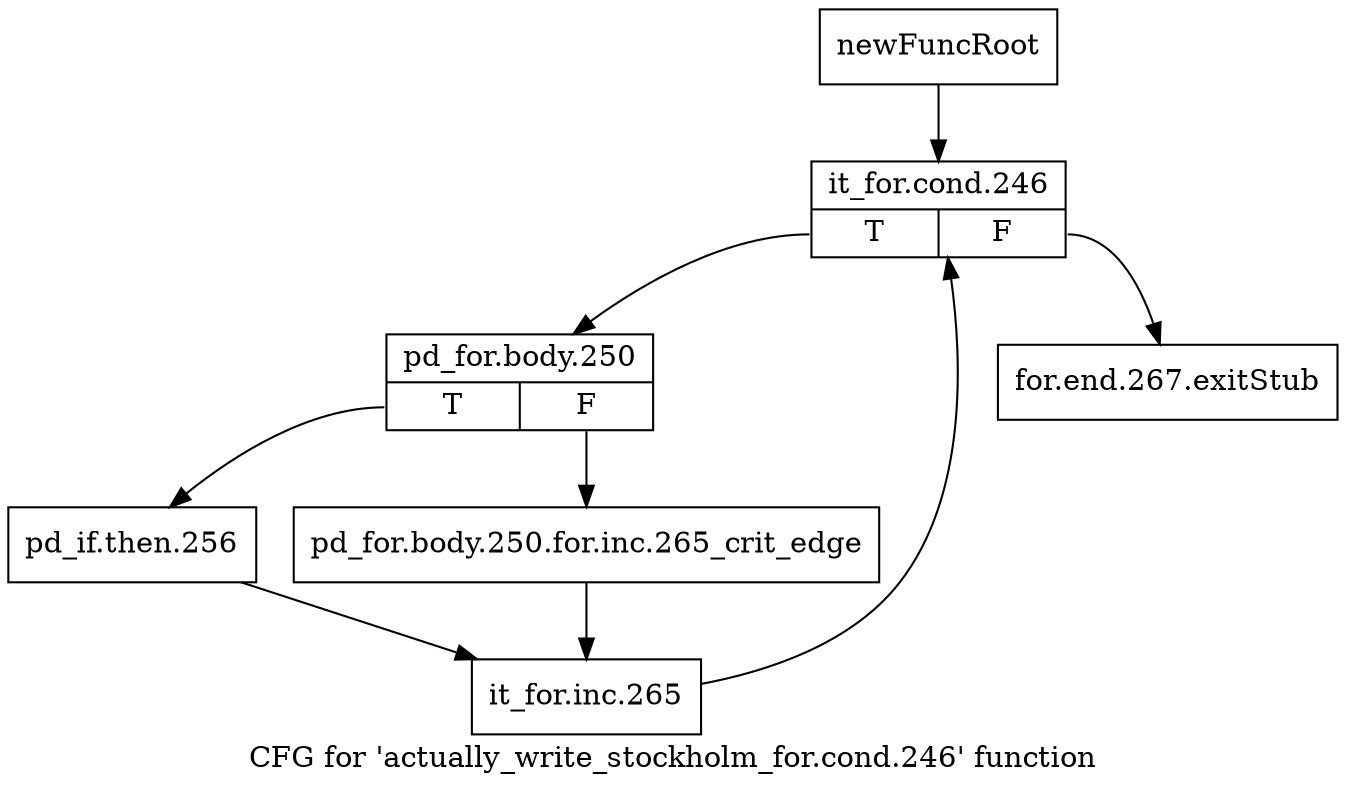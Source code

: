 digraph "CFG for 'actually_write_stockholm_for.cond.246' function" {
	label="CFG for 'actually_write_stockholm_for.cond.246' function";

	Node0x34d9860 [shape=record,label="{newFuncRoot}"];
	Node0x34d9860 -> Node0x34d9900;
	Node0x34d98b0 [shape=record,label="{for.end.267.exitStub}"];
	Node0x34d9900 [shape=record,label="{it_for.cond.246|{<s0>T|<s1>F}}"];
	Node0x34d9900:s0 -> Node0x34d9950;
	Node0x34d9900:s1 -> Node0x34d98b0;
	Node0x34d9950 [shape=record,label="{pd_for.body.250|{<s0>T|<s1>F}}"];
	Node0x34d9950:s0 -> Node0x34d99f0;
	Node0x34d9950:s1 -> Node0x34d99a0;
	Node0x34d99a0 [shape=record,label="{pd_for.body.250.for.inc.265_crit_edge}"];
	Node0x34d99a0 -> Node0x34d9a40;
	Node0x34d99f0 [shape=record,label="{pd_if.then.256}"];
	Node0x34d99f0 -> Node0x34d9a40;
	Node0x34d9a40 [shape=record,label="{it_for.inc.265}"];
	Node0x34d9a40 -> Node0x34d9900;
}
